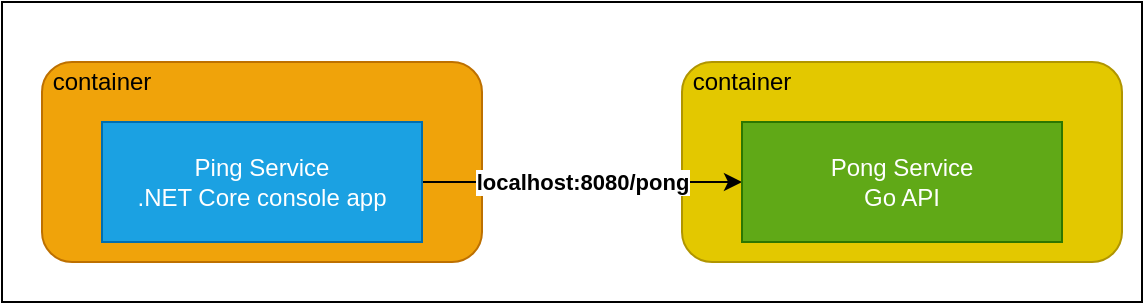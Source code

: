 <mxfile version="13.1.3" pages="2">
    <diagram id="6hGFLwfOUW9BJ-s0fimq" name="High-Level Design">
        <mxGraphModel dx="1030" dy="781" grid="1" gridSize="10" guides="1" tooltips="1" connect="1" arrows="1" fold="1" page="1" pageScale="1" pageWidth="1600" pageHeight="900" math="0" shadow="0">
            <root>
                <mxCell id="0"/>
                <mxCell id="1" parent="0"/>
                <mxCell id="lCAGPd7qgSF4j0GCjgbd-8" value="" style="rounded=0;whiteSpace=wrap;html=1;" parent="1" vertex="1">
                    <mxGeometry x="150" y="150" width="570" height="150" as="geometry"/>
                </mxCell>
                <mxCell id="lCAGPd7qgSF4j0GCjgbd-6" value="" style="rounded=1;whiteSpace=wrap;html=1;fillColor=#e3c800;strokeColor=#B09500;fontColor=#ffffff;" parent="1" vertex="1">
                    <mxGeometry x="490" y="180" width="220" height="100" as="geometry"/>
                </mxCell>
                <mxCell id="lCAGPd7qgSF4j0GCjgbd-4" value="" style="rounded=1;whiteSpace=wrap;html=1;fillColor=#f0a30a;strokeColor=#BD7000;fontColor=#ffffff;" parent="1" vertex="1">
                    <mxGeometry x="170" y="180" width="220" height="100" as="geometry"/>
                </mxCell>
                <mxCell id="4" value="localhost:8080/pong" style="edgeStyle=orthogonalEdgeStyle;rounded=0;orthogonalLoop=1;jettySize=auto;html=1;fontStyle=1" parent="1" source="2" target="3" edge="1">
                    <mxGeometry relative="1" as="geometry"/>
                </mxCell>
                <mxCell id="2" value="Ping Service&lt;br&gt;.NET Core console app" style="rounded=0;whiteSpace=wrap;html=1;fillColor=#1ba1e2;strokeColor=#006EAF;fontColor=#ffffff;" parent="1" vertex="1">
                    <mxGeometry x="200" y="210" width="160" height="60" as="geometry"/>
                </mxCell>
                <mxCell id="3" value="Pong Service&lt;br&gt;Go API" style="rounded=0;whiteSpace=wrap;html=1;fillColor=#60a917;strokeColor=#2D7600;fontColor=#ffffff;" parent="1" vertex="1">
                    <mxGeometry x="520" y="210" width="160" height="60" as="geometry"/>
                </mxCell>
                <mxCell id="lCAGPd7qgSF4j0GCjgbd-5" value="container" style="text;html=1;strokeColor=none;fillColor=none;align=center;verticalAlign=middle;whiteSpace=wrap;rounded=0;" parent="1" vertex="1">
                    <mxGeometry x="170" y="180" width="60" height="20" as="geometry"/>
                </mxCell>
                <mxCell id="lCAGPd7qgSF4j0GCjgbd-7" value="container" style="text;html=1;strokeColor=none;fillColor=none;align=center;verticalAlign=middle;whiteSpace=wrap;rounded=0;" parent="1" vertex="1">
                    <mxGeometry x="490" y="180" width="60" height="20" as="geometry"/>
                </mxCell>
            </root>
        </mxGraphModel>
    </diagram>
    <diagram id="HkirpskOzdigiJoFowkD" name="Page-2">
        &#xa;        
        <mxGraphModel dx="1138" dy="781" grid="1" gridSize="10" guides="1" tooltips="1" connect="1" arrows="1" fold="1" page="1" pageScale="1" pageWidth="850" pageHeight="1100" math="0" shadow="0">
            &#xa;            
            <root>
                &#xa;                
                <mxCell id="sWvGEQmTiNpaJ3EUbldF-0"/>
                &#xa;                
                <mxCell id="sWvGEQmTiNpaJ3EUbldF-1" parent="sWvGEQmTiNpaJ3EUbldF-0"/>
                &#xa;            
            </root>
            &#xa;        
        </mxGraphModel>
        &#xa;    
    </diagram>
</mxfile>